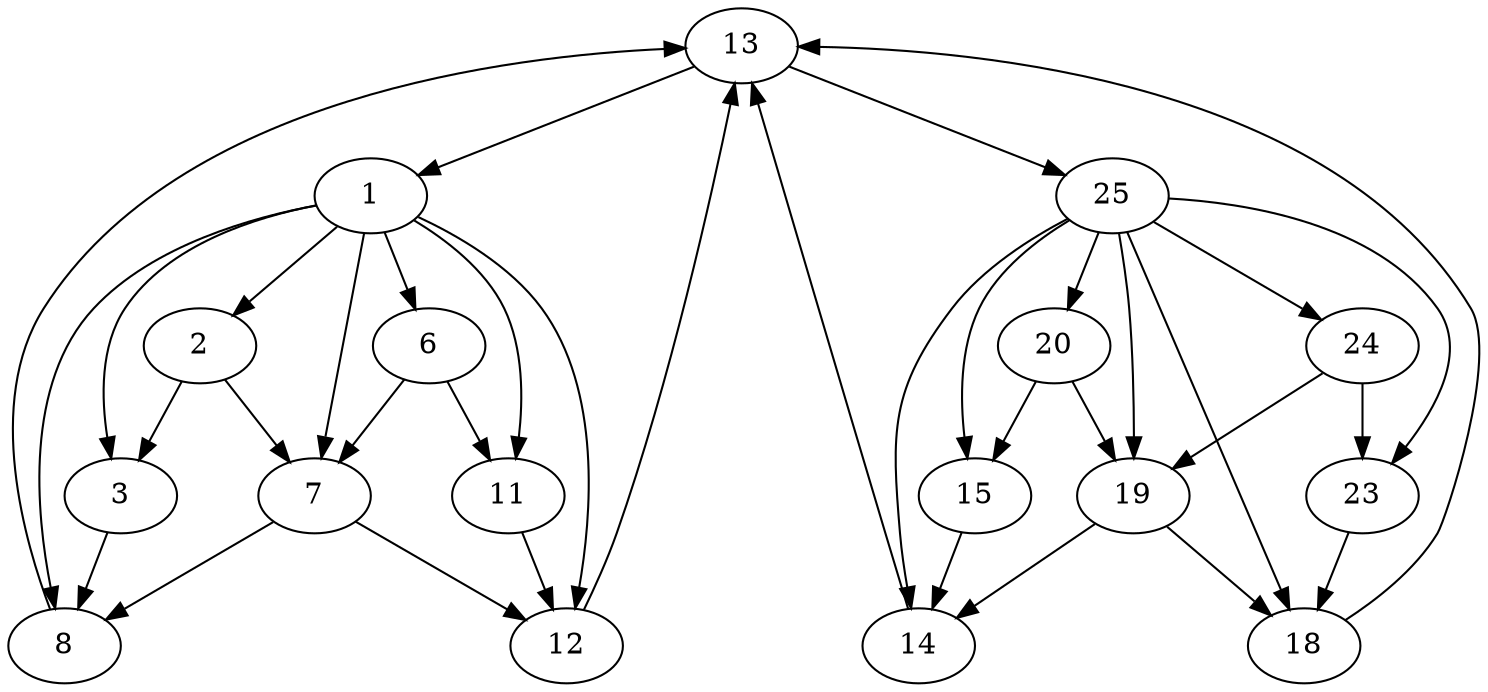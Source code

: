 digraph A{
13 -> 1;
1 -> 2;
1 -> 3;
2 -> 3;
1 -> 6;
1 -> 11;
6 -> 11;
1 -> 7;
2 -> 7;
6 -> 7;
11 -> 12;
1 -> 12;
7 -> 12;
3 -> 8;
1 -> 8;
7 -> 8;
8 -> 13;
12 -> 13;
14 -> 13;
18 -> 13;
15 -> 14;
19 -> 14;
25 -> 14;
20 -> 15;
25 -> 15;
19 -> 18;
23 -> 18;
25 -> 18;
24 -> 23;
25 -> 23;
20 -> 19;
24 -> 19;
25 -> 19;
25 -> 20;
25 -> 24;
13 -> 25;
}
